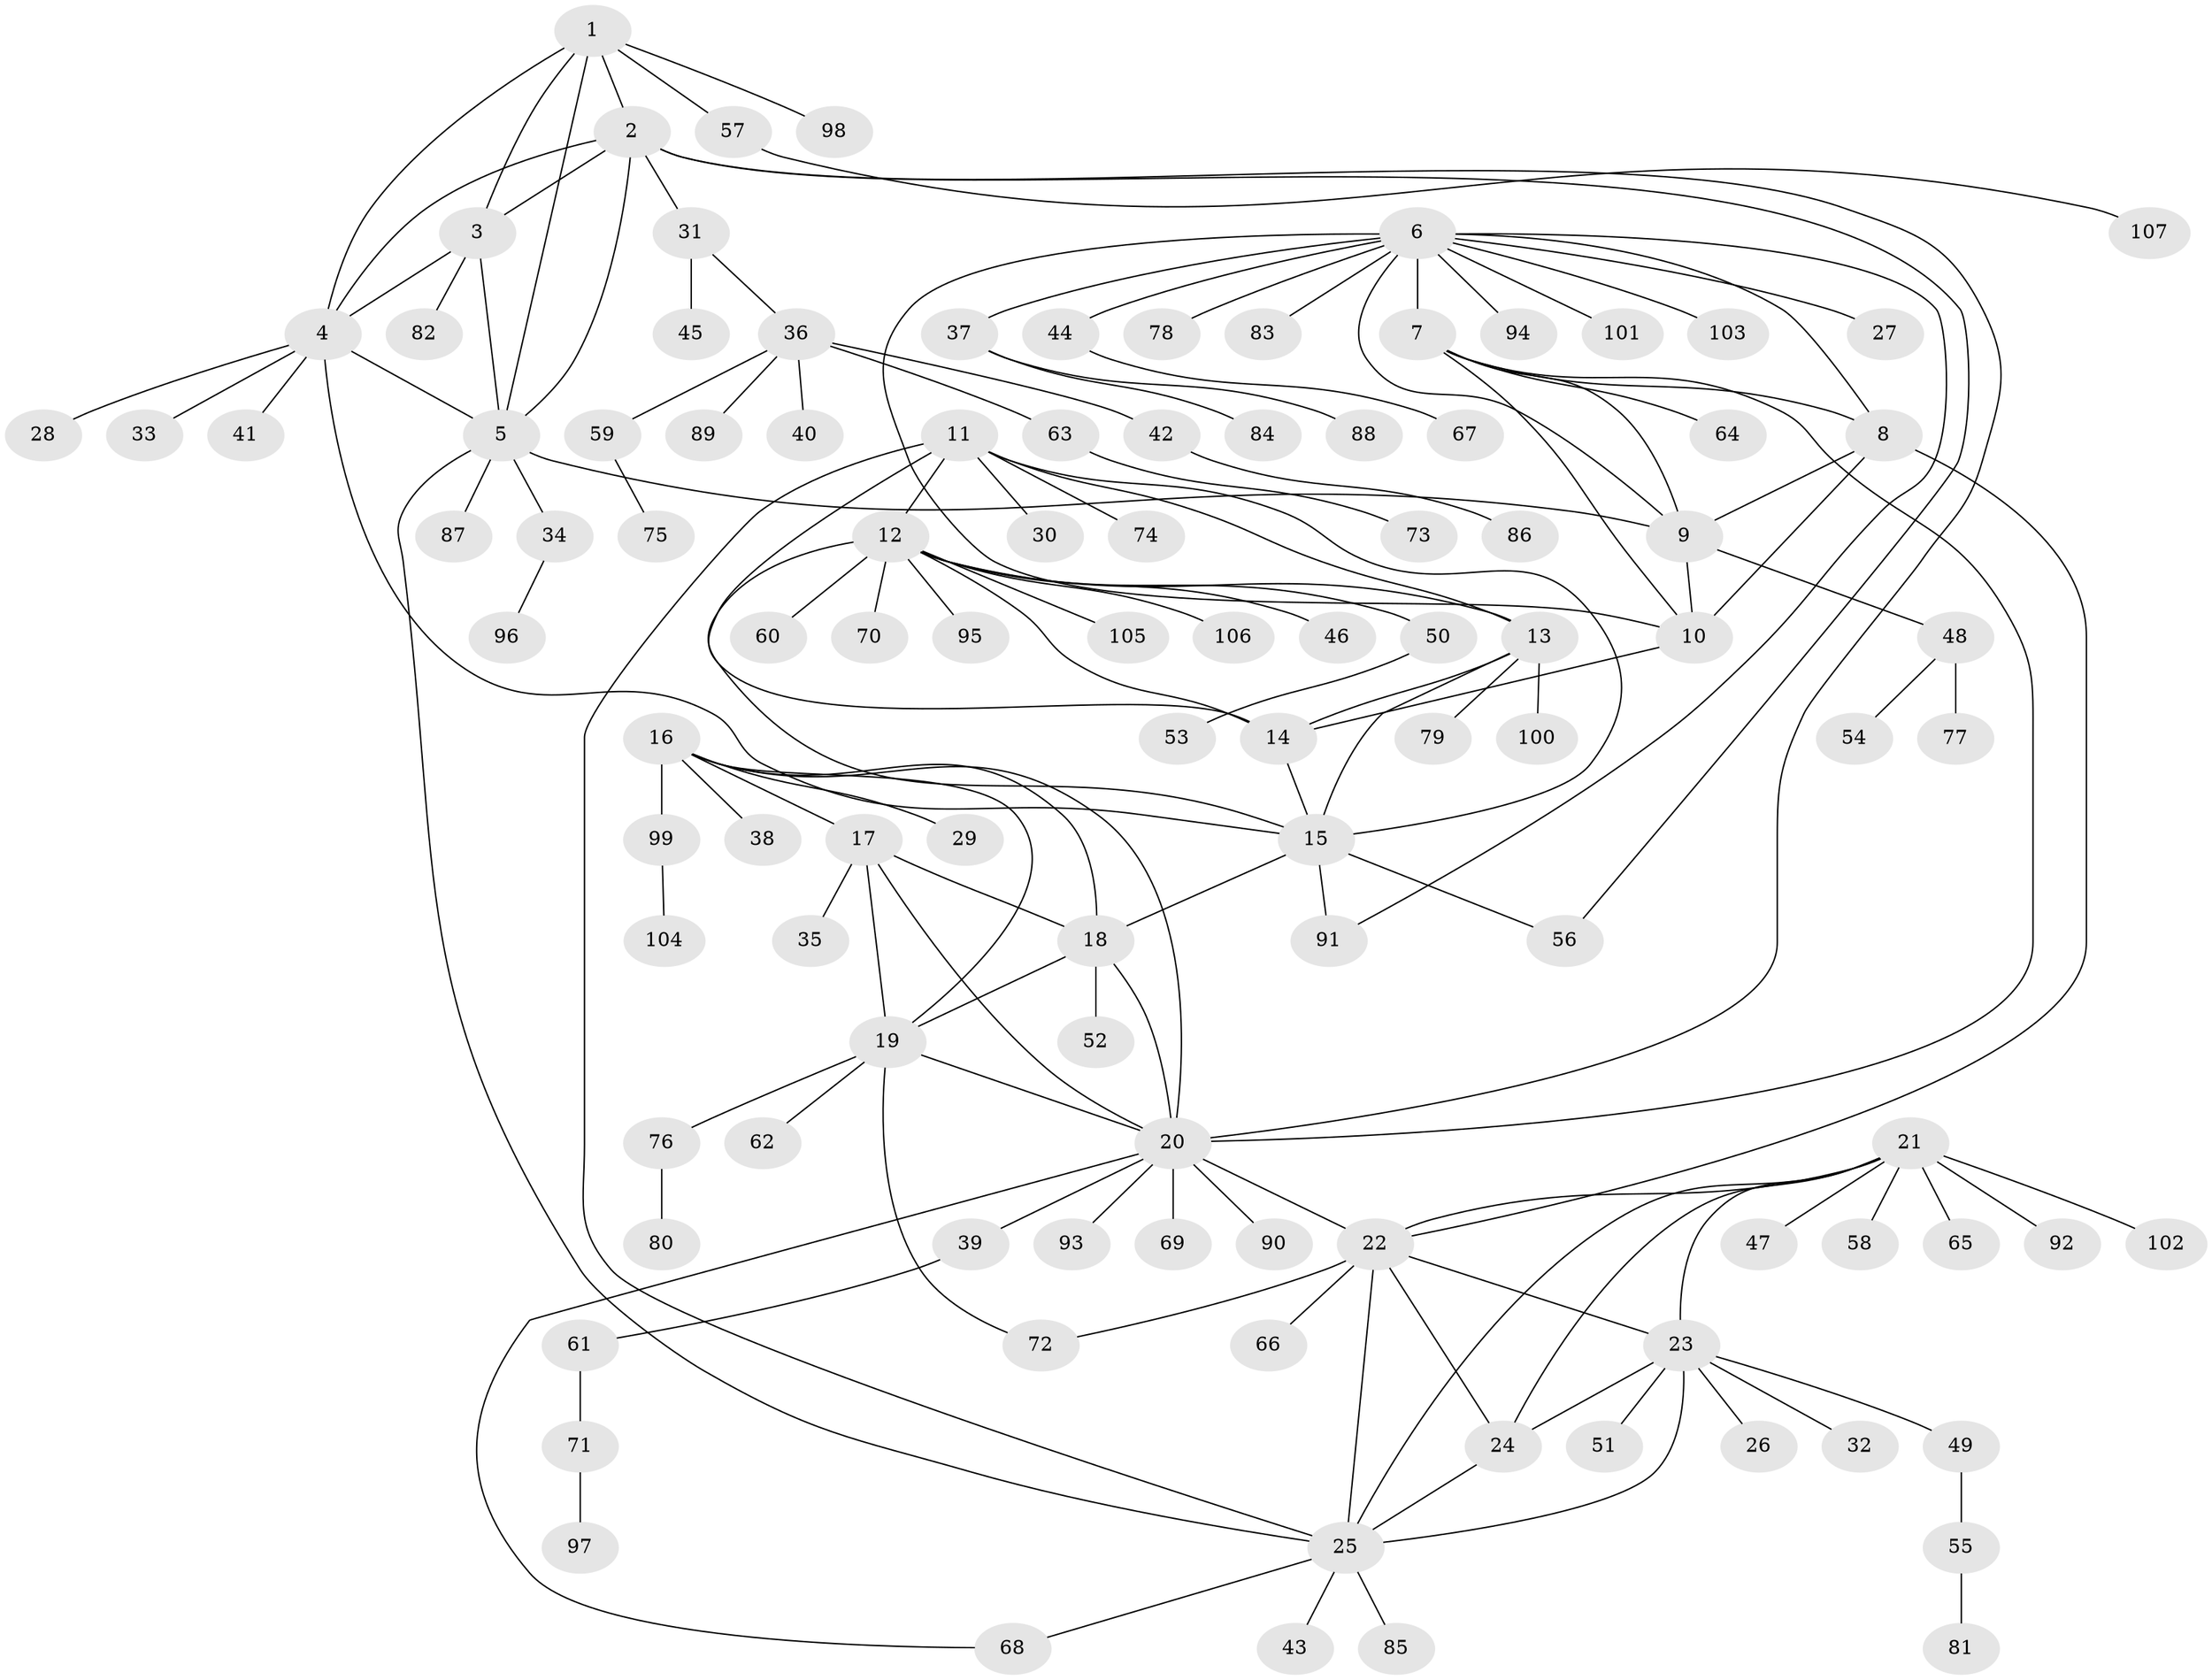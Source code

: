 // Generated by graph-tools (version 1.1) at 2025/15/03/09/25 04:15:44]
// undirected, 107 vertices, 146 edges
graph export_dot {
graph [start="1"]
  node [color=gray90,style=filled];
  1;
  2;
  3;
  4;
  5;
  6;
  7;
  8;
  9;
  10;
  11;
  12;
  13;
  14;
  15;
  16;
  17;
  18;
  19;
  20;
  21;
  22;
  23;
  24;
  25;
  26;
  27;
  28;
  29;
  30;
  31;
  32;
  33;
  34;
  35;
  36;
  37;
  38;
  39;
  40;
  41;
  42;
  43;
  44;
  45;
  46;
  47;
  48;
  49;
  50;
  51;
  52;
  53;
  54;
  55;
  56;
  57;
  58;
  59;
  60;
  61;
  62;
  63;
  64;
  65;
  66;
  67;
  68;
  69;
  70;
  71;
  72;
  73;
  74;
  75;
  76;
  77;
  78;
  79;
  80;
  81;
  82;
  83;
  84;
  85;
  86;
  87;
  88;
  89;
  90;
  91;
  92;
  93;
  94;
  95;
  96;
  97;
  98;
  99;
  100;
  101;
  102;
  103;
  104;
  105;
  106;
  107;
  1 -- 2;
  1 -- 3;
  1 -- 4;
  1 -- 5;
  1 -- 57;
  1 -- 98;
  2 -- 3;
  2 -- 4;
  2 -- 5;
  2 -- 20;
  2 -- 31;
  2 -- 56;
  3 -- 4;
  3 -- 5;
  3 -- 82;
  4 -- 5;
  4 -- 15;
  4 -- 28;
  4 -- 33;
  4 -- 41;
  5 -- 9;
  5 -- 25;
  5 -- 34;
  5 -- 87;
  6 -- 7;
  6 -- 8;
  6 -- 9;
  6 -- 10;
  6 -- 27;
  6 -- 37;
  6 -- 44;
  6 -- 78;
  6 -- 83;
  6 -- 91;
  6 -- 94;
  6 -- 101;
  6 -- 103;
  7 -- 8;
  7 -- 9;
  7 -- 10;
  7 -- 20;
  7 -- 64;
  8 -- 9;
  8 -- 10;
  8 -- 22;
  9 -- 10;
  9 -- 48;
  10 -- 14;
  11 -- 12;
  11 -- 13;
  11 -- 14;
  11 -- 15;
  11 -- 25;
  11 -- 30;
  11 -- 74;
  12 -- 13;
  12 -- 14;
  12 -- 15;
  12 -- 46;
  12 -- 50;
  12 -- 60;
  12 -- 70;
  12 -- 95;
  12 -- 105;
  12 -- 106;
  13 -- 14;
  13 -- 15;
  13 -- 79;
  13 -- 100;
  14 -- 15;
  15 -- 18;
  15 -- 56;
  15 -- 91;
  16 -- 17;
  16 -- 18;
  16 -- 19;
  16 -- 20;
  16 -- 29;
  16 -- 38;
  16 -- 99;
  17 -- 18;
  17 -- 19;
  17 -- 20;
  17 -- 35;
  18 -- 19;
  18 -- 20;
  18 -- 52;
  19 -- 20;
  19 -- 62;
  19 -- 72;
  19 -- 76;
  20 -- 22;
  20 -- 39;
  20 -- 68;
  20 -- 69;
  20 -- 90;
  20 -- 93;
  21 -- 22;
  21 -- 23;
  21 -- 24;
  21 -- 25;
  21 -- 47;
  21 -- 58;
  21 -- 65;
  21 -- 92;
  21 -- 102;
  22 -- 23;
  22 -- 24;
  22 -- 25;
  22 -- 66;
  22 -- 72;
  23 -- 24;
  23 -- 25;
  23 -- 26;
  23 -- 32;
  23 -- 49;
  23 -- 51;
  24 -- 25;
  25 -- 43;
  25 -- 68;
  25 -- 85;
  31 -- 36;
  31 -- 45;
  34 -- 96;
  36 -- 40;
  36 -- 42;
  36 -- 59;
  36 -- 63;
  36 -- 89;
  37 -- 84;
  37 -- 88;
  39 -- 61;
  42 -- 86;
  44 -- 67;
  48 -- 54;
  48 -- 77;
  49 -- 55;
  50 -- 53;
  55 -- 81;
  57 -- 107;
  59 -- 75;
  61 -- 71;
  63 -- 73;
  71 -- 97;
  76 -- 80;
  99 -- 104;
}
